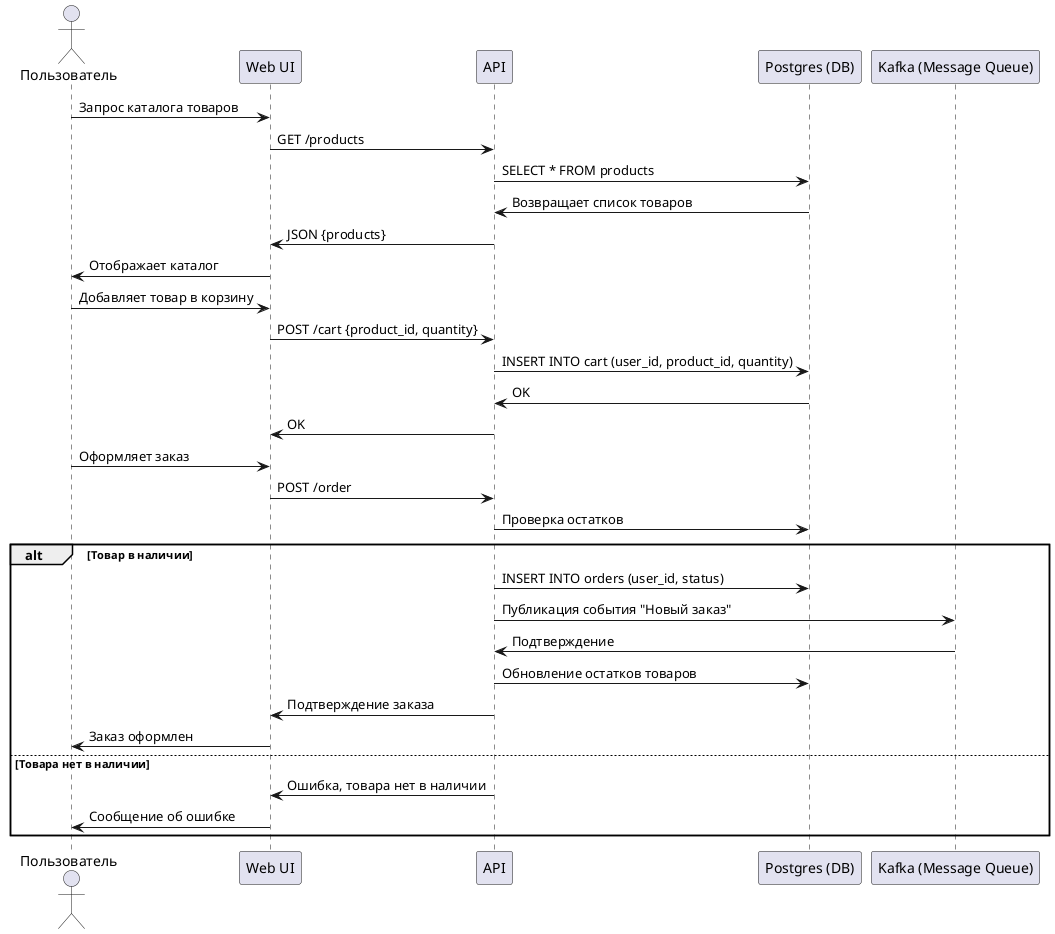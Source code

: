 @startuml


actor "Пользователь"
participant "Web UI" as WebUI
participant "API" as Backend
participant "Postgres (DB)" as DB
participant "Kafka (Message Queue)" as Kafka

Пользователь -> WebUI: Запрос каталога товаров
WebUI -> Backend: GET /products
Backend -> DB: SELECT * FROM products
DB -> Backend: Возвращает список товаров
Backend -> WebUI: JSON {products}
WebUI -> Пользователь: Отображает каталог

Пользователь -> WebUI: Добавляет товар в корзину
WebUI -> Backend: POST /cart {product_id, quantity}
Backend -> DB: INSERT INTO cart (user_id, product_id, quantity)
DB -> Backend: OK
Backend -> WebUI: OK

Пользователь -> WebUI: Оформляет заказ
WebUI -> Backend: POST /order
Backend -> DB: Проверка остатков
alt Товар в наличии
  Backend -> DB: INSERT INTO orders (user_id, status)
  Backend -> Kafka: Публикация события "Новый заказ"
  Kafka -> Backend: Подтверждение
  Backend -> DB: Обновление остатков товаров
  Backend -> WebUI: Подтверждение заказа
  WebUI -> Пользователь: Заказ оформлен
else Товара нет в наличии
  Backend -> WebUI: Ошибка, товара нет в наличии
  WebUI -> Пользователь: Сообщение об ошибке
end



@enduml

